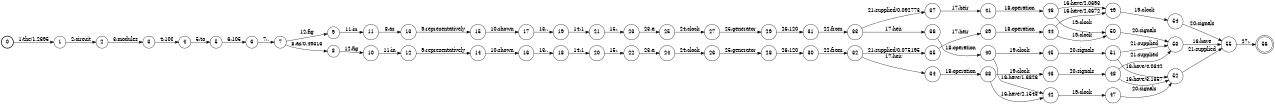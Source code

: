 digraph FST {
rankdir = LR;
size = "8.5,11";
label = "";
center = 1;
orientation = Portrait;
ranksep = "0.4";
nodesep = "0.25";
0 [label = "0", shape = circle, style = bold, fontsize = 14]
	0 -> 1 [label = "1:the/1.2695", fontsize = 14];
1 [label = "1", shape = circle, style = solid, fontsize = 14]
	1 -> 2 [label = "2:circuit", fontsize = 14];
2 [label = "2", shape = circle, style = solid, fontsize = 14]
	2 -> 3 [label = "3:modules", fontsize = 14];
3 [label = "3", shape = circle, style = solid, fontsize = 14]
	3 -> 4 [label = "4:100", fontsize = 14];
4 [label = "4", shape = circle, style = solid, fontsize = 14]
	4 -> 5 [label = "5:to", fontsize = 14];
5 [label = "5", shape = circle, style = solid, fontsize = 14]
	5 -> 6 [label = "6:105", fontsize = 14];
6 [label = "6", shape = circle, style = solid, fontsize = 14]
	6 -> 7 [label = "7:,", fontsize = 14];
7 [label = "7", shape = circle, style = solid, fontsize = 14]
	7 -> 8 [label = "8:as/0.49316", fontsize = 14];
	7 -> 9 [label = "12:fig", fontsize = 14];
8 [label = "8", shape = circle, style = solid, fontsize = 14]
	8 -> 10 [label = "12:fig", fontsize = 14];
9 [label = "9", shape = circle, style = solid, fontsize = 14]
	9 -> 11 [label = "11:in", fontsize = 14];
10 [label = "10", shape = circle, style = solid, fontsize = 14]
	10 -> 12 [label = "11:in", fontsize = 14];
11 [label = "11", shape = circle, style = solid, fontsize = 14]
	11 -> 13 [label = "8:as", fontsize = 14];
12 [label = "12", shape = circle, style = solid, fontsize = 14]
	12 -> 14 [label = "9:representatively", fontsize = 14];
13 [label = "13", shape = circle, style = solid, fontsize = 14]
	13 -> 15 [label = "9:representatively", fontsize = 14];
14 [label = "14", shape = circle, style = solid, fontsize = 14]
	14 -> 16 [label = "10:shown", fontsize = 14];
15 [label = "15", shape = circle, style = solid, fontsize = 14]
	15 -> 17 [label = "10:shown", fontsize = 14];
16 [label = "16", shape = circle, style = solid, fontsize = 14]
	16 -> 18 [label = "13:.", fontsize = 14];
17 [label = "17", shape = circle, style = solid, fontsize = 14]
	17 -> 19 [label = "13:.", fontsize = 14];
18 [label = "18", shape = circle, style = solid, fontsize = 14]
	18 -> 20 [label = "14:1", fontsize = 14];
19 [label = "19", shape = circle, style = solid, fontsize = 14]
	19 -> 21 [label = "14:1", fontsize = 14];
20 [label = "20", shape = circle, style = solid, fontsize = 14]
	20 -> 22 [label = "15:,", fontsize = 14];
21 [label = "21", shape = circle, style = solid, fontsize = 14]
	21 -> 23 [label = "15:,", fontsize = 14];
22 [label = "22", shape = circle, style = solid, fontsize = 14]
	22 -> 24 [label = "23:a", fontsize = 14];
23 [label = "23", shape = circle, style = solid, fontsize = 14]
	23 -> 25 [label = "23:a", fontsize = 14];
24 [label = "24", shape = circle, style = solid, fontsize = 14]
	24 -> 26 [label = "24:clock", fontsize = 14];
25 [label = "25", shape = circle, style = solid, fontsize = 14]
	25 -> 27 [label = "24:clock", fontsize = 14];
26 [label = "26", shape = circle, style = solid, fontsize = 14]
	26 -> 28 [label = "25:generator", fontsize = 14];
27 [label = "27", shape = circle, style = solid, fontsize = 14]
	27 -> 29 [label = "25:generator", fontsize = 14];
28 [label = "28", shape = circle, style = solid, fontsize = 14]
	28 -> 30 [label = "26:120", fontsize = 14];
29 [label = "29", shape = circle, style = solid, fontsize = 14]
	29 -> 31 [label = "26:120", fontsize = 14];
30 [label = "30", shape = circle, style = solid, fontsize = 14]
	30 -> 32 [label = "22:from", fontsize = 14];
31 [label = "31", shape = circle, style = solid, fontsize = 14]
	31 -> 33 [label = "22:from", fontsize = 14];
32 [label = "32", shape = circle, style = solid, fontsize = 14]
	32 -> 34 [label = "17:heir", fontsize = 14];
	32 -> 35 [label = "21:supplied/0.075195", fontsize = 14];
33 [label = "33", shape = circle, style = solid, fontsize = 14]
	33 -> 36 [label = "17:heir", fontsize = 14];
	33 -> 37 [label = "21:supplied/0.092773", fontsize = 14];
34 [label = "34", shape = circle, style = solid, fontsize = 14]
	34 -> 38 [label = "18:operation", fontsize = 14];
35 [label = "35", shape = circle, style = solid, fontsize = 14]
	35 -> 39 [label = "17:heir", fontsize = 14];
36 [label = "36", shape = circle, style = solid, fontsize = 14]
	36 -> 40 [label = "18:operation", fontsize = 14];
37 [label = "37", shape = circle, style = solid, fontsize = 14]
	37 -> 41 [label = "17:heir", fontsize = 14];
38 [label = "38", shape = circle, style = solid, fontsize = 14]
	38 -> 42 [label = "16:have/2.1543", fontsize = 14];
	38 -> 43 [label = "19:clock", fontsize = 14];
39 [label = "39", shape = circle, style = solid, fontsize = 14]
	39 -> 44 [label = "18:operation", fontsize = 14];
40 [label = "40", shape = circle, style = solid, fontsize = 14]
	40 -> 42 [label = "16:have/1.6826", fontsize = 14];
	40 -> 45 [label = "19:clock", fontsize = 14];
41 [label = "41", shape = circle, style = solid, fontsize = 14]
	41 -> 46 [label = "18:operation", fontsize = 14];
42 [label = "42", shape = circle, style = solid, fontsize = 14]
	42 -> 47 [label = "19:clock", fontsize = 14];
43 [label = "43", shape = circle, style = solid, fontsize = 14]
	43 -> 48 [label = "20:signals", fontsize = 14];
44 [label = "44", shape = circle, style = solid, fontsize = 14]
	44 -> 49 [label = "16:have/2.3672", fontsize = 14];
	44 -> 50 [label = "19:clock", fontsize = 14];
45 [label = "45", shape = circle, style = solid, fontsize = 14]
	45 -> 51 [label = "20:signals", fontsize = 14];
46 [label = "46", shape = circle, style = solid, fontsize = 14]
	46 -> 49 [label = "16:have/2.0693", fontsize = 14];
	46 -> 50 [label = "19:clock", fontsize = 14];
47 [label = "47", shape = circle, style = solid, fontsize = 14]
	47 -> 52 [label = "20:signals", fontsize = 14];
48 [label = "48", shape = circle, style = solid, fontsize = 14]
	48 -> 52 [label = "16:have/3.1357", fontsize = 14];
	48 -> 53 [label = "21:supplied", fontsize = 14];
49 [label = "49", shape = circle, style = solid, fontsize = 14]
	49 -> 54 [label = "19:clock", fontsize = 14];
50 [label = "50", shape = circle, style = solid, fontsize = 14]
	50 -> 53 [label = "20:signals", fontsize = 14];
51 [label = "51", shape = circle, style = solid, fontsize = 14]
	51 -> 52 [label = "16:have/4.0342", fontsize = 14];
	51 -> 53 [label = "21:supplied", fontsize = 14];
52 [label = "52", shape = circle, style = solid, fontsize = 14]
	52 -> 55 [label = "21:supplied", fontsize = 14];
53 [label = "53", shape = circle, style = solid, fontsize = 14]
	53 -> 55 [label = "16:have", fontsize = 14];
54 [label = "54", shape = circle, style = solid, fontsize = 14]
	54 -> 55 [label = "20:signals", fontsize = 14];
55 [label = "55", shape = circle, style = solid, fontsize = 14]
	55 -> 56 [label = "27:.", fontsize = 14];
56 [label = "56", shape = doublecircle, style = solid, fontsize = 14]
}
